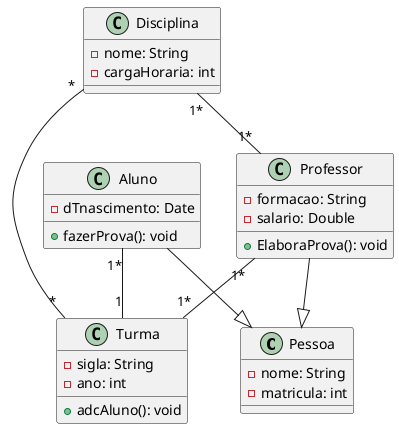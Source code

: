 @startuml Classe

class Pessoa {
    - nome: String
    - matricula: int
}
class Aluno {
    - dTnascimento: Date 
    + fazerProva(): void
}

class Turma {
   - sigla: String
   - ano: int

    +adcAluno(): void
}

class Professor {
    - formacao: String 
    - salario: Double 

    + ElaboraProva(): void  

}

class Disciplina {
    - nome: String
    - cargaHoraria: int

}
    Aluno --|> Pessoa
    Professor --|> Pessoa
    Aluno "1*" -- "1" Turma
    Professor "1*"-- "1*" Turma
    Disciplina "*" -- "*" Turma
    Disciplina "1*" -- "1*" Professor

@enduml
